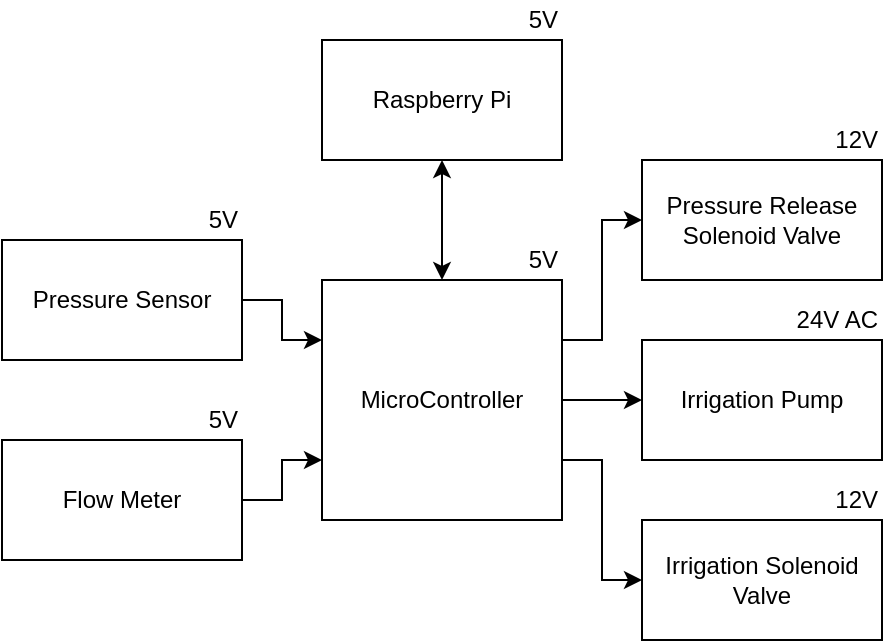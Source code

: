 <mxfile version="21.4.0" type="device">
  <diagram name="Page-1" id="UT3u8UpVB3rAMy2akZOG">
    <mxGraphModel dx="1418" dy="828" grid="1" gridSize="10" guides="1" tooltips="1" connect="1" arrows="1" fold="1" page="1" pageScale="1" pageWidth="827" pageHeight="1169" math="0" shadow="0">
      <root>
        <mxCell id="0" />
        <mxCell id="1" parent="0" />
        <mxCell id="WW6OAq5CjyA1rL0vKdyX-4" value="" style="edgeStyle=orthogonalEdgeStyle;rounded=0;orthogonalLoop=1;jettySize=auto;html=1;startArrow=classic;startFill=1;endArrow=none;endFill=0;exitX=0;exitY=0.25;exitDx=0;exitDy=0;" parent="1" source="WW6OAq5CjyA1rL0vKdyX-2" target="WW6OAq5CjyA1rL0vKdyX-3" edge="1">
          <mxGeometry relative="1" as="geometry" />
        </mxCell>
        <mxCell id="WW6OAq5CjyA1rL0vKdyX-8" value="" style="edgeStyle=orthogonalEdgeStyle;rounded=0;orthogonalLoop=1;jettySize=auto;html=1;startArrow=classic;startFill=1;endArrow=none;endFill=0;exitX=0;exitY=0.75;exitDx=0;exitDy=0;" parent="1" source="WW6OAq5CjyA1rL0vKdyX-2" target="WW6OAq5CjyA1rL0vKdyX-5" edge="1">
          <mxGeometry relative="1" as="geometry" />
        </mxCell>
        <mxCell id="WW6OAq5CjyA1rL0vKdyX-12" style="edgeStyle=orthogonalEdgeStyle;rounded=0;orthogonalLoop=1;jettySize=auto;html=1;exitX=1;exitY=0.5;exitDx=0;exitDy=0;entryX=0;entryY=0.5;entryDx=0;entryDy=0;" parent="1" source="WW6OAq5CjyA1rL0vKdyX-2" target="WW6OAq5CjyA1rL0vKdyX-11" edge="1">
          <mxGeometry relative="1" as="geometry" />
        </mxCell>
        <mxCell id="WW6OAq5CjyA1rL0vKdyX-13" style="edgeStyle=orthogonalEdgeStyle;rounded=0;orthogonalLoop=1;jettySize=auto;html=1;exitX=1;exitY=0.25;exitDx=0;exitDy=0;entryX=0;entryY=0.5;entryDx=0;entryDy=0;" parent="1" source="WW6OAq5CjyA1rL0vKdyX-2" target="WW6OAq5CjyA1rL0vKdyX-9" edge="1">
          <mxGeometry relative="1" as="geometry" />
        </mxCell>
        <mxCell id="WW6OAq5CjyA1rL0vKdyX-14" style="edgeStyle=orthogonalEdgeStyle;rounded=0;orthogonalLoop=1;jettySize=auto;html=1;exitX=1;exitY=0.75;exitDx=0;exitDy=0;entryX=0;entryY=0.5;entryDx=0;entryDy=0;" parent="1" source="WW6OAq5CjyA1rL0vKdyX-2" target="WW6OAq5CjyA1rL0vKdyX-10" edge="1">
          <mxGeometry relative="1" as="geometry" />
        </mxCell>
        <mxCell id="WW6OAq5CjyA1rL0vKdyX-2" value="MicroController" style="whiteSpace=wrap;html=1;aspect=fixed;" parent="1" vertex="1">
          <mxGeometry x="320" y="280" width="120" height="120" as="geometry" />
        </mxCell>
        <mxCell id="WW6OAq5CjyA1rL0vKdyX-3" value="Pressure Sensor" style="whiteSpace=wrap;html=1;" parent="1" vertex="1">
          <mxGeometry x="160" y="260" width="120" height="60" as="geometry" />
        </mxCell>
        <mxCell id="WW6OAq5CjyA1rL0vKdyX-5" value="Flow Meter" style="whiteSpace=wrap;html=1;" parent="1" vertex="1">
          <mxGeometry x="160" y="360" width="120" height="60" as="geometry" />
        </mxCell>
        <mxCell id="WW6OAq5CjyA1rL0vKdyX-9" value="Pressure Release Solenoid Valve" style="whiteSpace=wrap;html=1;" parent="1" vertex="1">
          <mxGeometry x="480" y="220" width="120" height="60" as="geometry" />
        </mxCell>
        <mxCell id="WW6OAq5CjyA1rL0vKdyX-10" value="Irrigation Solenoid Valve" style="whiteSpace=wrap;html=1;" parent="1" vertex="1">
          <mxGeometry x="480" y="400" width="120" height="60" as="geometry" />
        </mxCell>
        <mxCell id="WW6OAq5CjyA1rL0vKdyX-11" value="Irrigation Pump" style="whiteSpace=wrap;html=1;" parent="1" vertex="1">
          <mxGeometry x="480" y="310" width="120" height="60" as="geometry" />
        </mxCell>
        <mxCell id="WW6OAq5CjyA1rL0vKdyX-15" value="12V" style="text;html=1;strokeColor=none;fillColor=none;align=right;verticalAlign=middle;whiteSpace=wrap;rounded=0;" parent="1" vertex="1">
          <mxGeometry x="480" y="200" width="120" height="20" as="geometry" />
        </mxCell>
        <mxCell id="WW6OAq5CjyA1rL0vKdyX-16" value="24V AC" style="text;html=1;strokeColor=none;fillColor=none;align=right;verticalAlign=middle;whiteSpace=wrap;rounded=0;" parent="1" vertex="1">
          <mxGeometry x="480" y="290" width="120" height="20" as="geometry" />
        </mxCell>
        <mxCell id="WW6OAq5CjyA1rL0vKdyX-17" value="12V" style="text;html=1;strokeColor=none;fillColor=none;align=right;verticalAlign=middle;whiteSpace=wrap;rounded=0;" parent="1" vertex="1">
          <mxGeometry x="480" y="380" width="120" height="20" as="geometry" />
        </mxCell>
        <mxCell id="WW6OAq5CjyA1rL0vKdyX-18" value="5V" style="text;html=1;strokeColor=none;fillColor=none;align=right;verticalAlign=middle;whiteSpace=wrap;rounded=0;" parent="1" vertex="1">
          <mxGeometry x="160" y="240" width="120" height="20" as="geometry" />
        </mxCell>
        <mxCell id="WW6OAq5CjyA1rL0vKdyX-19" value="5V" style="text;html=1;strokeColor=none;fillColor=none;align=right;verticalAlign=middle;whiteSpace=wrap;rounded=0;" parent="1" vertex="1">
          <mxGeometry x="160" y="340" width="120" height="20" as="geometry" />
        </mxCell>
        <mxCell id="WW6OAq5CjyA1rL0vKdyX-20" value="5V" style="text;html=1;strokeColor=none;fillColor=none;align=right;verticalAlign=middle;whiteSpace=wrap;rounded=0;" parent="1" vertex="1">
          <mxGeometry x="320" y="260" width="120" height="20" as="geometry" />
        </mxCell>
        <mxCell id="ajkbwUhaiLwk7-7KiVEx-2" value="" style="edgeStyle=orthogonalEdgeStyle;rounded=0;orthogonalLoop=1;jettySize=auto;html=1;entryX=0.5;entryY=0;entryDx=0;entryDy=0;startArrow=classic;startFill=1;" edge="1" parent="1" source="ajkbwUhaiLwk7-7KiVEx-1" target="WW6OAq5CjyA1rL0vKdyX-2">
          <mxGeometry relative="1" as="geometry" />
        </mxCell>
        <mxCell id="ajkbwUhaiLwk7-7KiVEx-1" value="Raspberry Pi" style="rounded=0;whiteSpace=wrap;html=1;" vertex="1" parent="1">
          <mxGeometry x="320" y="160" width="120" height="60" as="geometry" />
        </mxCell>
        <mxCell id="ajkbwUhaiLwk7-7KiVEx-3" value="5V" style="text;html=1;strokeColor=none;fillColor=none;align=right;verticalAlign=middle;whiteSpace=wrap;rounded=0;" vertex="1" parent="1">
          <mxGeometry x="320" y="140" width="120" height="20" as="geometry" />
        </mxCell>
      </root>
    </mxGraphModel>
  </diagram>
</mxfile>
